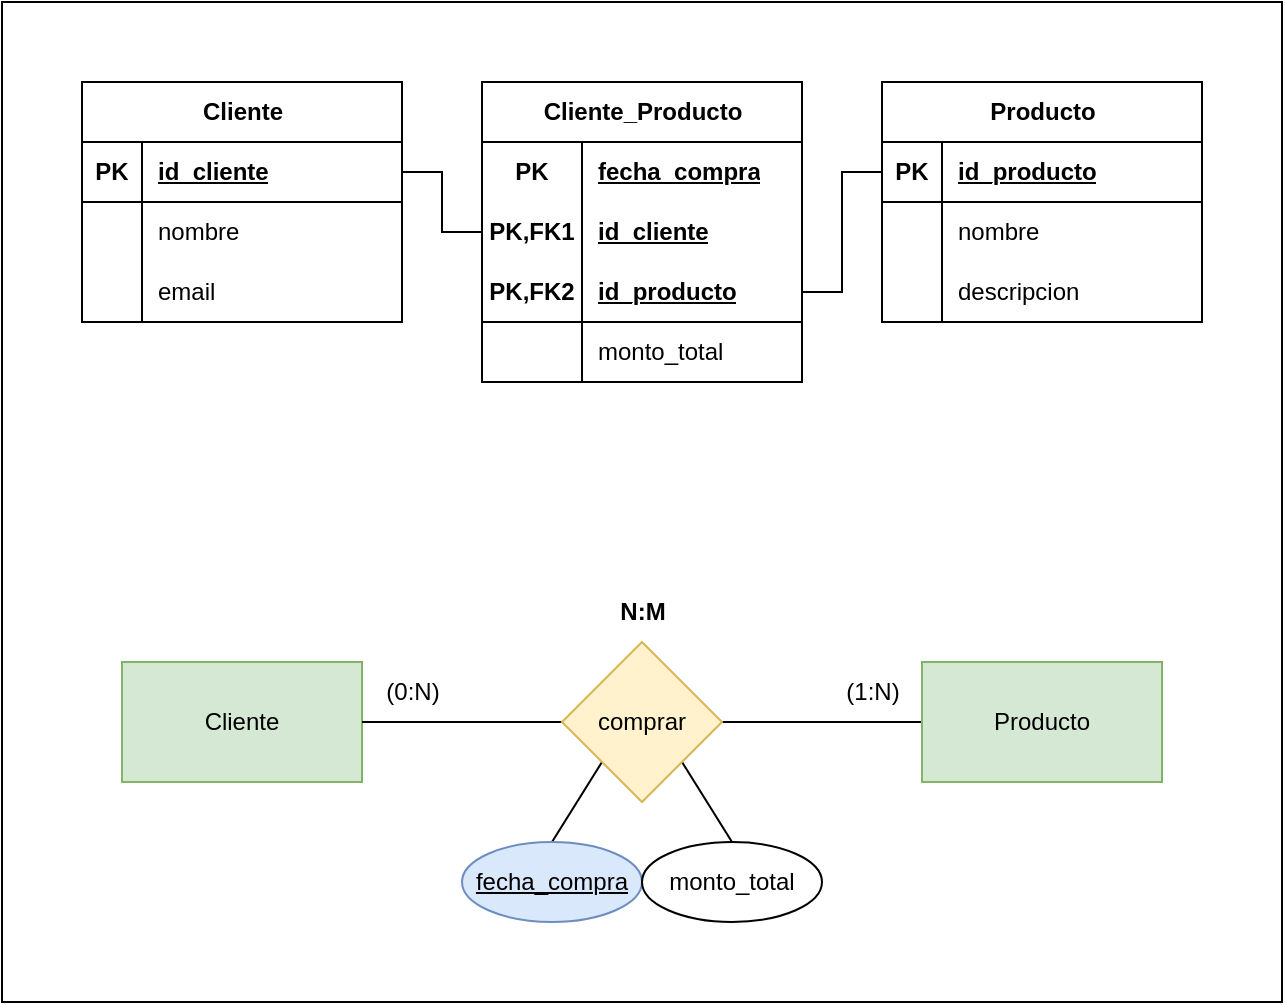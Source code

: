 <mxfile version="26.0.10">
  <diagram name="Page-1" id="6wTSFv91JzTe2HTTsjB5">
    <mxGraphModel dx="942" dy="557" grid="1" gridSize="10" guides="1" tooltips="1" connect="1" arrows="1" fold="1" page="1" pageScale="1" pageWidth="850" pageHeight="1100" math="0" shadow="0">
      <root>
        <mxCell id="0" />
        <mxCell id="1" parent="0" />
        <mxCell id="ksDxd8agFLDfKs0MtBGe-56" value="" style="group" vertex="1" connectable="0" parent="1">
          <mxGeometry width="640" height="500" as="geometry" />
        </mxCell>
        <mxCell id="ksDxd8agFLDfKs0MtBGe-55" value="" style="rounded=0;whiteSpace=wrap;html=1;" vertex="1" parent="ksDxd8agFLDfKs0MtBGe-56">
          <mxGeometry width="640" height="500" as="geometry" />
        </mxCell>
        <mxCell id="ksDxd8agFLDfKs0MtBGe-1" value="Cliente" style="rounded=0;whiteSpace=wrap;html=1;fillColor=#d5e8d4;strokeColor=#82b366;" vertex="1" parent="ksDxd8agFLDfKs0MtBGe-56">
          <mxGeometry x="60" y="330" width="120" height="60" as="geometry" />
        </mxCell>
        <mxCell id="ksDxd8agFLDfKs0MtBGe-4" style="edgeStyle=orthogonalEdgeStyle;rounded=0;orthogonalLoop=1;jettySize=auto;html=1;exitX=1;exitY=0.5;exitDx=0;exitDy=0;entryX=0;entryY=0.5;entryDx=0;entryDy=0;endArrow=none;startFill=0;" edge="1" parent="ksDxd8agFLDfKs0MtBGe-56" source="ksDxd8agFLDfKs0MtBGe-2" target="ksDxd8agFLDfKs0MtBGe-3">
          <mxGeometry relative="1" as="geometry" />
        </mxCell>
        <mxCell id="ksDxd8agFLDfKs0MtBGe-5" style="edgeStyle=orthogonalEdgeStyle;rounded=0;orthogonalLoop=1;jettySize=auto;html=1;exitX=0;exitY=0.5;exitDx=0;exitDy=0;entryX=1;entryY=0.5;entryDx=0;entryDy=0;endArrow=none;startFill=0;" edge="1" parent="ksDxd8agFLDfKs0MtBGe-56" source="ksDxd8agFLDfKs0MtBGe-2" target="ksDxd8agFLDfKs0MtBGe-1">
          <mxGeometry relative="1" as="geometry" />
        </mxCell>
        <mxCell id="ksDxd8agFLDfKs0MtBGe-45" style="rounded=0;orthogonalLoop=1;jettySize=auto;html=1;exitX=0;exitY=1;exitDx=0;exitDy=0;entryX=0.5;entryY=0;entryDx=0;entryDy=0;endArrow=none;startFill=0;" edge="1" parent="ksDxd8agFLDfKs0MtBGe-56" source="ksDxd8agFLDfKs0MtBGe-2" target="ksDxd8agFLDfKs0MtBGe-42">
          <mxGeometry relative="1" as="geometry" />
        </mxCell>
        <mxCell id="ksDxd8agFLDfKs0MtBGe-46" style="rounded=0;orthogonalLoop=1;jettySize=auto;html=1;exitX=1;exitY=1;exitDx=0;exitDy=0;entryX=0.5;entryY=0;entryDx=0;entryDy=0;endArrow=none;startFill=0;" edge="1" parent="ksDxd8agFLDfKs0MtBGe-56" source="ksDxd8agFLDfKs0MtBGe-2" target="ksDxd8agFLDfKs0MtBGe-43">
          <mxGeometry relative="1" as="geometry" />
        </mxCell>
        <mxCell id="ksDxd8agFLDfKs0MtBGe-2" value="comprar" style="rhombus;whiteSpace=wrap;html=1;fillColor=#fff2cc;strokeColor=#d6b656;" vertex="1" parent="ksDxd8agFLDfKs0MtBGe-56">
          <mxGeometry x="280" y="320" width="80" height="80" as="geometry" />
        </mxCell>
        <mxCell id="ksDxd8agFLDfKs0MtBGe-3" value="Producto" style="rounded=0;whiteSpace=wrap;html=1;fillColor=#d5e8d4;strokeColor=#82b366;" vertex="1" parent="ksDxd8agFLDfKs0MtBGe-56">
          <mxGeometry x="460" y="330" width="120" height="60" as="geometry" />
        </mxCell>
        <mxCell id="ksDxd8agFLDfKs0MtBGe-6" value="(1:N)" style="text;html=1;align=center;verticalAlign=middle;resizable=0;points=[];autosize=1;strokeColor=none;fillColor=none;" vertex="1" parent="ksDxd8agFLDfKs0MtBGe-56">
          <mxGeometry x="410" y="330" width="50" height="30" as="geometry" />
        </mxCell>
        <mxCell id="ksDxd8agFLDfKs0MtBGe-7" value="(0:N)" style="text;html=1;align=center;verticalAlign=middle;resizable=0;points=[];autosize=1;strokeColor=none;fillColor=none;" vertex="1" parent="ksDxd8agFLDfKs0MtBGe-56">
          <mxGeometry x="180" y="330" width="50" height="30" as="geometry" />
        </mxCell>
        <mxCell id="ksDxd8agFLDfKs0MtBGe-8" value="N:M" style="text;html=1;align=center;verticalAlign=middle;resizable=0;points=[];autosize=1;strokeColor=none;fillColor=none;fontStyle=1" vertex="1" parent="ksDxd8agFLDfKs0MtBGe-56">
          <mxGeometry x="295" y="290" width="50" height="30" as="geometry" />
        </mxCell>
        <mxCell id="ksDxd8agFLDfKs0MtBGe-9" value="Cliente" style="shape=table;startSize=30;container=1;collapsible=1;childLayout=tableLayout;fixedRows=1;rowLines=0;fontStyle=1;align=center;resizeLast=1;html=1;" vertex="1" parent="ksDxd8agFLDfKs0MtBGe-56">
          <mxGeometry x="40" y="40" width="160" height="120" as="geometry" />
        </mxCell>
        <mxCell id="ksDxd8agFLDfKs0MtBGe-10" value="" style="shape=tableRow;horizontal=0;startSize=0;swimlaneHead=0;swimlaneBody=0;fillColor=none;collapsible=0;dropTarget=0;points=[[0,0.5],[1,0.5]];portConstraint=eastwest;top=0;left=0;right=0;bottom=1;" vertex="1" parent="ksDxd8agFLDfKs0MtBGe-9">
          <mxGeometry y="30" width="160" height="30" as="geometry" />
        </mxCell>
        <mxCell id="ksDxd8agFLDfKs0MtBGe-11" value="PK" style="shape=partialRectangle;connectable=0;fillColor=none;top=0;left=0;bottom=0;right=0;fontStyle=1;overflow=hidden;whiteSpace=wrap;html=1;" vertex="1" parent="ksDxd8agFLDfKs0MtBGe-10">
          <mxGeometry width="30" height="30" as="geometry">
            <mxRectangle width="30" height="30" as="alternateBounds" />
          </mxGeometry>
        </mxCell>
        <mxCell id="ksDxd8agFLDfKs0MtBGe-12" value="id_cliente" style="shape=partialRectangle;connectable=0;fillColor=none;top=0;left=0;bottom=0;right=0;align=left;spacingLeft=6;fontStyle=5;overflow=hidden;whiteSpace=wrap;html=1;" vertex="1" parent="ksDxd8agFLDfKs0MtBGe-10">
          <mxGeometry x="30" width="130" height="30" as="geometry">
            <mxRectangle width="130" height="30" as="alternateBounds" />
          </mxGeometry>
        </mxCell>
        <mxCell id="ksDxd8agFLDfKs0MtBGe-13" value="" style="shape=tableRow;horizontal=0;startSize=0;swimlaneHead=0;swimlaneBody=0;fillColor=none;collapsible=0;dropTarget=0;points=[[0,0.5],[1,0.5]];portConstraint=eastwest;top=0;left=0;right=0;bottom=0;" vertex="1" parent="ksDxd8agFLDfKs0MtBGe-9">
          <mxGeometry y="60" width="160" height="30" as="geometry" />
        </mxCell>
        <mxCell id="ksDxd8agFLDfKs0MtBGe-14" value="" style="shape=partialRectangle;connectable=0;fillColor=none;top=0;left=0;bottom=0;right=0;editable=1;overflow=hidden;whiteSpace=wrap;html=1;" vertex="1" parent="ksDxd8agFLDfKs0MtBGe-13">
          <mxGeometry width="30" height="30" as="geometry">
            <mxRectangle width="30" height="30" as="alternateBounds" />
          </mxGeometry>
        </mxCell>
        <mxCell id="ksDxd8agFLDfKs0MtBGe-15" value="nombre" style="shape=partialRectangle;connectable=0;fillColor=none;top=0;left=0;bottom=0;right=0;align=left;spacingLeft=6;overflow=hidden;whiteSpace=wrap;html=1;" vertex="1" parent="ksDxd8agFLDfKs0MtBGe-13">
          <mxGeometry x="30" width="130" height="30" as="geometry">
            <mxRectangle width="130" height="30" as="alternateBounds" />
          </mxGeometry>
        </mxCell>
        <mxCell id="ksDxd8agFLDfKs0MtBGe-16" value="" style="shape=tableRow;horizontal=0;startSize=0;swimlaneHead=0;swimlaneBody=0;fillColor=none;collapsible=0;dropTarget=0;points=[[0,0.5],[1,0.5]];portConstraint=eastwest;top=0;left=0;right=0;bottom=0;" vertex="1" parent="ksDxd8agFLDfKs0MtBGe-9">
          <mxGeometry y="90" width="160" height="30" as="geometry" />
        </mxCell>
        <mxCell id="ksDxd8agFLDfKs0MtBGe-17" value="" style="shape=partialRectangle;connectable=0;fillColor=none;top=0;left=0;bottom=0;right=0;editable=1;overflow=hidden;whiteSpace=wrap;html=1;" vertex="1" parent="ksDxd8agFLDfKs0MtBGe-16">
          <mxGeometry width="30" height="30" as="geometry">
            <mxRectangle width="30" height="30" as="alternateBounds" />
          </mxGeometry>
        </mxCell>
        <mxCell id="ksDxd8agFLDfKs0MtBGe-18" value="email" style="shape=partialRectangle;connectable=0;fillColor=none;top=0;left=0;bottom=0;right=0;align=left;spacingLeft=6;overflow=hidden;whiteSpace=wrap;html=1;" vertex="1" parent="ksDxd8agFLDfKs0MtBGe-16">
          <mxGeometry x="30" width="130" height="30" as="geometry">
            <mxRectangle width="130" height="30" as="alternateBounds" />
          </mxGeometry>
        </mxCell>
        <mxCell id="ksDxd8agFLDfKs0MtBGe-22" value="Producto" style="shape=table;startSize=30;container=1;collapsible=1;childLayout=tableLayout;fixedRows=1;rowLines=0;fontStyle=1;align=center;resizeLast=1;html=1;" vertex="1" parent="ksDxd8agFLDfKs0MtBGe-56">
          <mxGeometry x="440" y="40" width="160" height="120" as="geometry" />
        </mxCell>
        <mxCell id="ksDxd8agFLDfKs0MtBGe-23" value="" style="shape=tableRow;horizontal=0;startSize=0;swimlaneHead=0;swimlaneBody=0;fillColor=none;collapsible=0;dropTarget=0;points=[[0,0.5],[1,0.5]];portConstraint=eastwest;top=0;left=0;right=0;bottom=1;" vertex="1" parent="ksDxd8agFLDfKs0MtBGe-22">
          <mxGeometry y="30" width="160" height="30" as="geometry" />
        </mxCell>
        <mxCell id="ksDxd8agFLDfKs0MtBGe-24" value="PK" style="shape=partialRectangle;connectable=0;fillColor=none;top=0;left=0;bottom=0;right=0;fontStyle=1;overflow=hidden;whiteSpace=wrap;html=1;" vertex="1" parent="ksDxd8agFLDfKs0MtBGe-23">
          <mxGeometry width="30" height="30" as="geometry">
            <mxRectangle width="30" height="30" as="alternateBounds" />
          </mxGeometry>
        </mxCell>
        <mxCell id="ksDxd8agFLDfKs0MtBGe-25" value="id_producto" style="shape=partialRectangle;connectable=0;fillColor=none;top=0;left=0;bottom=0;right=0;align=left;spacingLeft=6;fontStyle=5;overflow=hidden;whiteSpace=wrap;html=1;" vertex="1" parent="ksDxd8agFLDfKs0MtBGe-23">
          <mxGeometry x="30" width="130" height="30" as="geometry">
            <mxRectangle width="130" height="30" as="alternateBounds" />
          </mxGeometry>
        </mxCell>
        <mxCell id="ksDxd8agFLDfKs0MtBGe-26" value="" style="shape=tableRow;horizontal=0;startSize=0;swimlaneHead=0;swimlaneBody=0;fillColor=none;collapsible=0;dropTarget=0;points=[[0,0.5],[1,0.5]];portConstraint=eastwest;top=0;left=0;right=0;bottom=0;" vertex="1" parent="ksDxd8agFLDfKs0MtBGe-22">
          <mxGeometry y="60" width="160" height="30" as="geometry" />
        </mxCell>
        <mxCell id="ksDxd8agFLDfKs0MtBGe-27" value="" style="shape=partialRectangle;connectable=0;fillColor=none;top=0;left=0;bottom=0;right=0;editable=1;overflow=hidden;whiteSpace=wrap;html=1;" vertex="1" parent="ksDxd8agFLDfKs0MtBGe-26">
          <mxGeometry width="30" height="30" as="geometry">
            <mxRectangle width="30" height="30" as="alternateBounds" />
          </mxGeometry>
        </mxCell>
        <mxCell id="ksDxd8agFLDfKs0MtBGe-28" value="nombre" style="shape=partialRectangle;connectable=0;fillColor=none;top=0;left=0;bottom=0;right=0;align=left;spacingLeft=6;overflow=hidden;whiteSpace=wrap;html=1;" vertex="1" parent="ksDxd8agFLDfKs0MtBGe-26">
          <mxGeometry x="30" width="130" height="30" as="geometry">
            <mxRectangle width="130" height="30" as="alternateBounds" />
          </mxGeometry>
        </mxCell>
        <mxCell id="ksDxd8agFLDfKs0MtBGe-29" value="" style="shape=tableRow;horizontal=0;startSize=0;swimlaneHead=0;swimlaneBody=0;fillColor=none;collapsible=0;dropTarget=0;points=[[0,0.5],[1,0.5]];portConstraint=eastwest;top=0;left=0;right=0;bottom=0;" vertex="1" parent="ksDxd8agFLDfKs0MtBGe-22">
          <mxGeometry y="90" width="160" height="30" as="geometry" />
        </mxCell>
        <mxCell id="ksDxd8agFLDfKs0MtBGe-30" value="" style="shape=partialRectangle;connectable=0;fillColor=none;top=0;left=0;bottom=0;right=0;editable=1;overflow=hidden;whiteSpace=wrap;html=1;" vertex="1" parent="ksDxd8agFLDfKs0MtBGe-29">
          <mxGeometry width="30" height="30" as="geometry">
            <mxRectangle width="30" height="30" as="alternateBounds" />
          </mxGeometry>
        </mxCell>
        <mxCell id="ksDxd8agFLDfKs0MtBGe-31" value="descripcion" style="shape=partialRectangle;connectable=0;fillColor=none;top=0;left=0;bottom=0;right=0;align=left;spacingLeft=6;overflow=hidden;whiteSpace=wrap;html=1;" vertex="1" parent="ksDxd8agFLDfKs0MtBGe-29">
          <mxGeometry x="30" width="130" height="30" as="geometry">
            <mxRectangle width="130" height="30" as="alternateBounds" />
          </mxGeometry>
        </mxCell>
        <mxCell id="ksDxd8agFLDfKs0MtBGe-32" value="Cliente_Producto" style="shape=table;startSize=30;container=1;collapsible=1;childLayout=tableLayout;fixedRows=1;rowLines=0;fontStyle=1;align=center;resizeLast=1;html=1;" vertex="1" parent="ksDxd8agFLDfKs0MtBGe-56">
          <mxGeometry x="240" y="40" width="160" height="150" as="geometry" />
        </mxCell>
        <mxCell id="ksDxd8agFLDfKs0MtBGe-33" value="" style="shape=tableRow;horizontal=0;startSize=0;swimlaneHead=0;swimlaneBody=0;fillColor=none;collapsible=0;dropTarget=0;points=[[0,0.5],[1,0.5]];portConstraint=eastwest;top=0;left=0;right=0;bottom=0;" vertex="1" parent="ksDxd8agFLDfKs0MtBGe-32">
          <mxGeometry y="30" width="160" height="30" as="geometry" />
        </mxCell>
        <mxCell id="ksDxd8agFLDfKs0MtBGe-34" value="PK" style="shape=partialRectangle;connectable=0;fillColor=none;top=0;left=0;bottom=0;right=0;fontStyle=1;overflow=hidden;whiteSpace=wrap;html=1;" vertex="1" parent="ksDxd8agFLDfKs0MtBGe-33">
          <mxGeometry width="50" height="30" as="geometry">
            <mxRectangle width="50" height="30" as="alternateBounds" />
          </mxGeometry>
        </mxCell>
        <mxCell id="ksDxd8agFLDfKs0MtBGe-35" value="fecha_compra" style="shape=partialRectangle;connectable=0;fillColor=none;top=0;left=0;bottom=0;right=0;align=left;spacingLeft=6;fontStyle=5;overflow=hidden;whiteSpace=wrap;html=1;" vertex="1" parent="ksDxd8agFLDfKs0MtBGe-33">
          <mxGeometry x="50" width="110" height="30" as="geometry">
            <mxRectangle width="110" height="30" as="alternateBounds" />
          </mxGeometry>
        </mxCell>
        <mxCell id="ksDxd8agFLDfKs0MtBGe-47" value="" style="shape=tableRow;horizontal=0;startSize=0;swimlaneHead=0;swimlaneBody=0;fillColor=none;collapsible=0;dropTarget=0;points=[[0,0.5],[1,0.5]];portConstraint=eastwest;top=0;left=0;right=0;bottom=0;" vertex="1" parent="ksDxd8agFLDfKs0MtBGe-32">
          <mxGeometry y="60" width="160" height="30" as="geometry" />
        </mxCell>
        <mxCell id="ksDxd8agFLDfKs0MtBGe-48" value="PK,FK1" style="shape=partialRectangle;connectable=0;fillColor=none;top=0;left=0;bottom=0;right=0;fontStyle=1;overflow=hidden;whiteSpace=wrap;html=1;" vertex="1" parent="ksDxd8agFLDfKs0MtBGe-47">
          <mxGeometry width="50" height="30" as="geometry">
            <mxRectangle width="50" height="30" as="alternateBounds" />
          </mxGeometry>
        </mxCell>
        <mxCell id="ksDxd8agFLDfKs0MtBGe-49" value="id_cliente" style="shape=partialRectangle;connectable=0;fillColor=none;top=0;left=0;bottom=0;right=0;align=left;spacingLeft=6;fontStyle=5;overflow=hidden;whiteSpace=wrap;html=1;" vertex="1" parent="ksDxd8agFLDfKs0MtBGe-47">
          <mxGeometry x="50" width="110" height="30" as="geometry">
            <mxRectangle width="110" height="30" as="alternateBounds" />
          </mxGeometry>
        </mxCell>
        <mxCell id="ksDxd8agFLDfKs0MtBGe-50" value="" style="shape=tableRow;horizontal=0;startSize=0;swimlaneHead=0;swimlaneBody=0;fillColor=none;collapsible=0;dropTarget=0;points=[[0,0.5],[1,0.5]];portConstraint=eastwest;top=0;left=0;right=0;bottom=1;" vertex="1" parent="ksDxd8agFLDfKs0MtBGe-32">
          <mxGeometry y="90" width="160" height="30" as="geometry" />
        </mxCell>
        <mxCell id="ksDxd8agFLDfKs0MtBGe-51" value="PK,FK2" style="shape=partialRectangle;connectable=0;fillColor=none;top=0;left=0;bottom=0;right=0;fontStyle=1;overflow=hidden;whiteSpace=wrap;html=1;" vertex="1" parent="ksDxd8agFLDfKs0MtBGe-50">
          <mxGeometry width="50" height="30" as="geometry">
            <mxRectangle width="50" height="30" as="alternateBounds" />
          </mxGeometry>
        </mxCell>
        <mxCell id="ksDxd8agFLDfKs0MtBGe-52" value="id_producto" style="shape=partialRectangle;connectable=0;fillColor=none;top=0;left=0;bottom=0;right=0;align=left;spacingLeft=6;fontStyle=5;overflow=hidden;whiteSpace=wrap;html=1;" vertex="1" parent="ksDxd8agFLDfKs0MtBGe-50">
          <mxGeometry x="50" width="110" height="30" as="geometry">
            <mxRectangle width="110" height="30" as="alternateBounds" />
          </mxGeometry>
        </mxCell>
        <mxCell id="ksDxd8agFLDfKs0MtBGe-39" value="" style="shape=tableRow;horizontal=0;startSize=0;swimlaneHead=0;swimlaneBody=0;fillColor=none;collapsible=0;dropTarget=0;points=[[0,0.5],[1,0.5]];portConstraint=eastwest;top=0;left=0;right=0;bottom=0;" vertex="1" parent="ksDxd8agFLDfKs0MtBGe-32">
          <mxGeometry y="120" width="160" height="30" as="geometry" />
        </mxCell>
        <mxCell id="ksDxd8agFLDfKs0MtBGe-40" value="" style="shape=partialRectangle;connectable=0;fillColor=none;top=0;left=0;bottom=0;right=0;editable=1;overflow=hidden;whiteSpace=wrap;html=1;" vertex="1" parent="ksDxd8agFLDfKs0MtBGe-39">
          <mxGeometry width="50" height="30" as="geometry">
            <mxRectangle width="50" height="30" as="alternateBounds" />
          </mxGeometry>
        </mxCell>
        <mxCell id="ksDxd8agFLDfKs0MtBGe-41" value="monto_total" style="shape=partialRectangle;connectable=0;fillColor=none;top=0;left=0;bottom=0;right=0;align=left;spacingLeft=6;overflow=hidden;whiteSpace=wrap;html=1;" vertex="1" parent="ksDxd8agFLDfKs0MtBGe-39">
          <mxGeometry x="50" width="110" height="30" as="geometry">
            <mxRectangle width="110" height="30" as="alternateBounds" />
          </mxGeometry>
        </mxCell>
        <mxCell id="ksDxd8agFLDfKs0MtBGe-42" value="fecha_compra" style="ellipse;whiteSpace=wrap;html=1;fontStyle=4;fillColor=#dae8fc;strokeColor=#6c8ebf;" vertex="1" parent="ksDxd8agFLDfKs0MtBGe-56">
          <mxGeometry x="230" y="420" width="90" height="40" as="geometry" />
        </mxCell>
        <mxCell id="ksDxd8agFLDfKs0MtBGe-43" value="monto_total" style="ellipse;whiteSpace=wrap;html=1;fontStyle=0;" vertex="1" parent="ksDxd8agFLDfKs0MtBGe-56">
          <mxGeometry x="320" y="420" width="90" height="40" as="geometry" />
        </mxCell>
        <mxCell id="ksDxd8agFLDfKs0MtBGe-53" style="edgeStyle=orthogonalEdgeStyle;rounded=0;orthogonalLoop=1;jettySize=auto;html=1;exitX=1;exitY=0.5;exitDx=0;exitDy=0;entryX=0;entryY=0.5;entryDx=0;entryDy=0;endArrow=none;startFill=0;" edge="1" parent="ksDxd8agFLDfKs0MtBGe-56" source="ksDxd8agFLDfKs0MtBGe-10" target="ksDxd8agFLDfKs0MtBGe-47">
          <mxGeometry relative="1" as="geometry" />
        </mxCell>
        <mxCell id="ksDxd8agFLDfKs0MtBGe-54" style="edgeStyle=orthogonalEdgeStyle;rounded=0;orthogonalLoop=1;jettySize=auto;html=1;exitX=0;exitY=0.5;exitDx=0;exitDy=0;entryX=1;entryY=0.5;entryDx=0;entryDy=0;endArrow=none;startFill=0;" edge="1" parent="ksDxd8agFLDfKs0MtBGe-56" source="ksDxd8agFLDfKs0MtBGe-23" target="ksDxd8agFLDfKs0MtBGe-50">
          <mxGeometry relative="1" as="geometry" />
        </mxCell>
      </root>
    </mxGraphModel>
  </diagram>
</mxfile>
